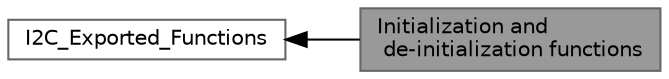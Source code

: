 digraph "Initialization and de-initialization functions"
{
 // LATEX_PDF_SIZE
  bgcolor="transparent";
  edge [fontname=Helvetica,fontsize=10,labelfontname=Helvetica,labelfontsize=10];
  node [fontname=Helvetica,fontsize=10,shape=box,height=0.2,width=0.4];
  rankdir=LR;
  Node2 [id="Node000002",label="I2C_Exported_Functions",height=0.2,width=0.4,color="grey40", fillcolor="white", style="filled",URL="$group___i2_c___exported___functions.html",tooltip=" "];
  Node1 [id="Node000001",label="Initialization and\l de-initialization functions",height=0.2,width=0.4,color="gray40", fillcolor="grey60", style="filled", fontcolor="black",tooltip=" "];
  Node2->Node1 [shape=plaintext, dir="back", style="solid"];
}

